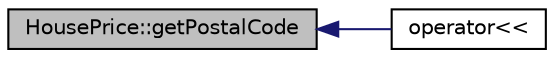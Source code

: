 digraph "HousePrice::getPostalCode"
{
  bgcolor="transparent";
  edge [fontname="Helvetica",fontsize="10",labelfontname="Helvetica",labelfontsize="10"];
  node [fontname="Helvetica",fontsize="10",shape=record];
  rankdir="LR";
  Node14 [label="HousePrice::getPostalCode",height=0.2,width=0.4,color="black", fillcolor="grey75", style="filled", fontcolor="black"];
  Node14 -> Node15 [dir="back",color="midnightblue",fontsize="10",style="solid"];
  Node15 [label="operator\<\<",height=0.2,width=0.4,color="black",URL="$_house_price_8h.html#a269220a75e84125dbde9cfec050150a4"];
}
